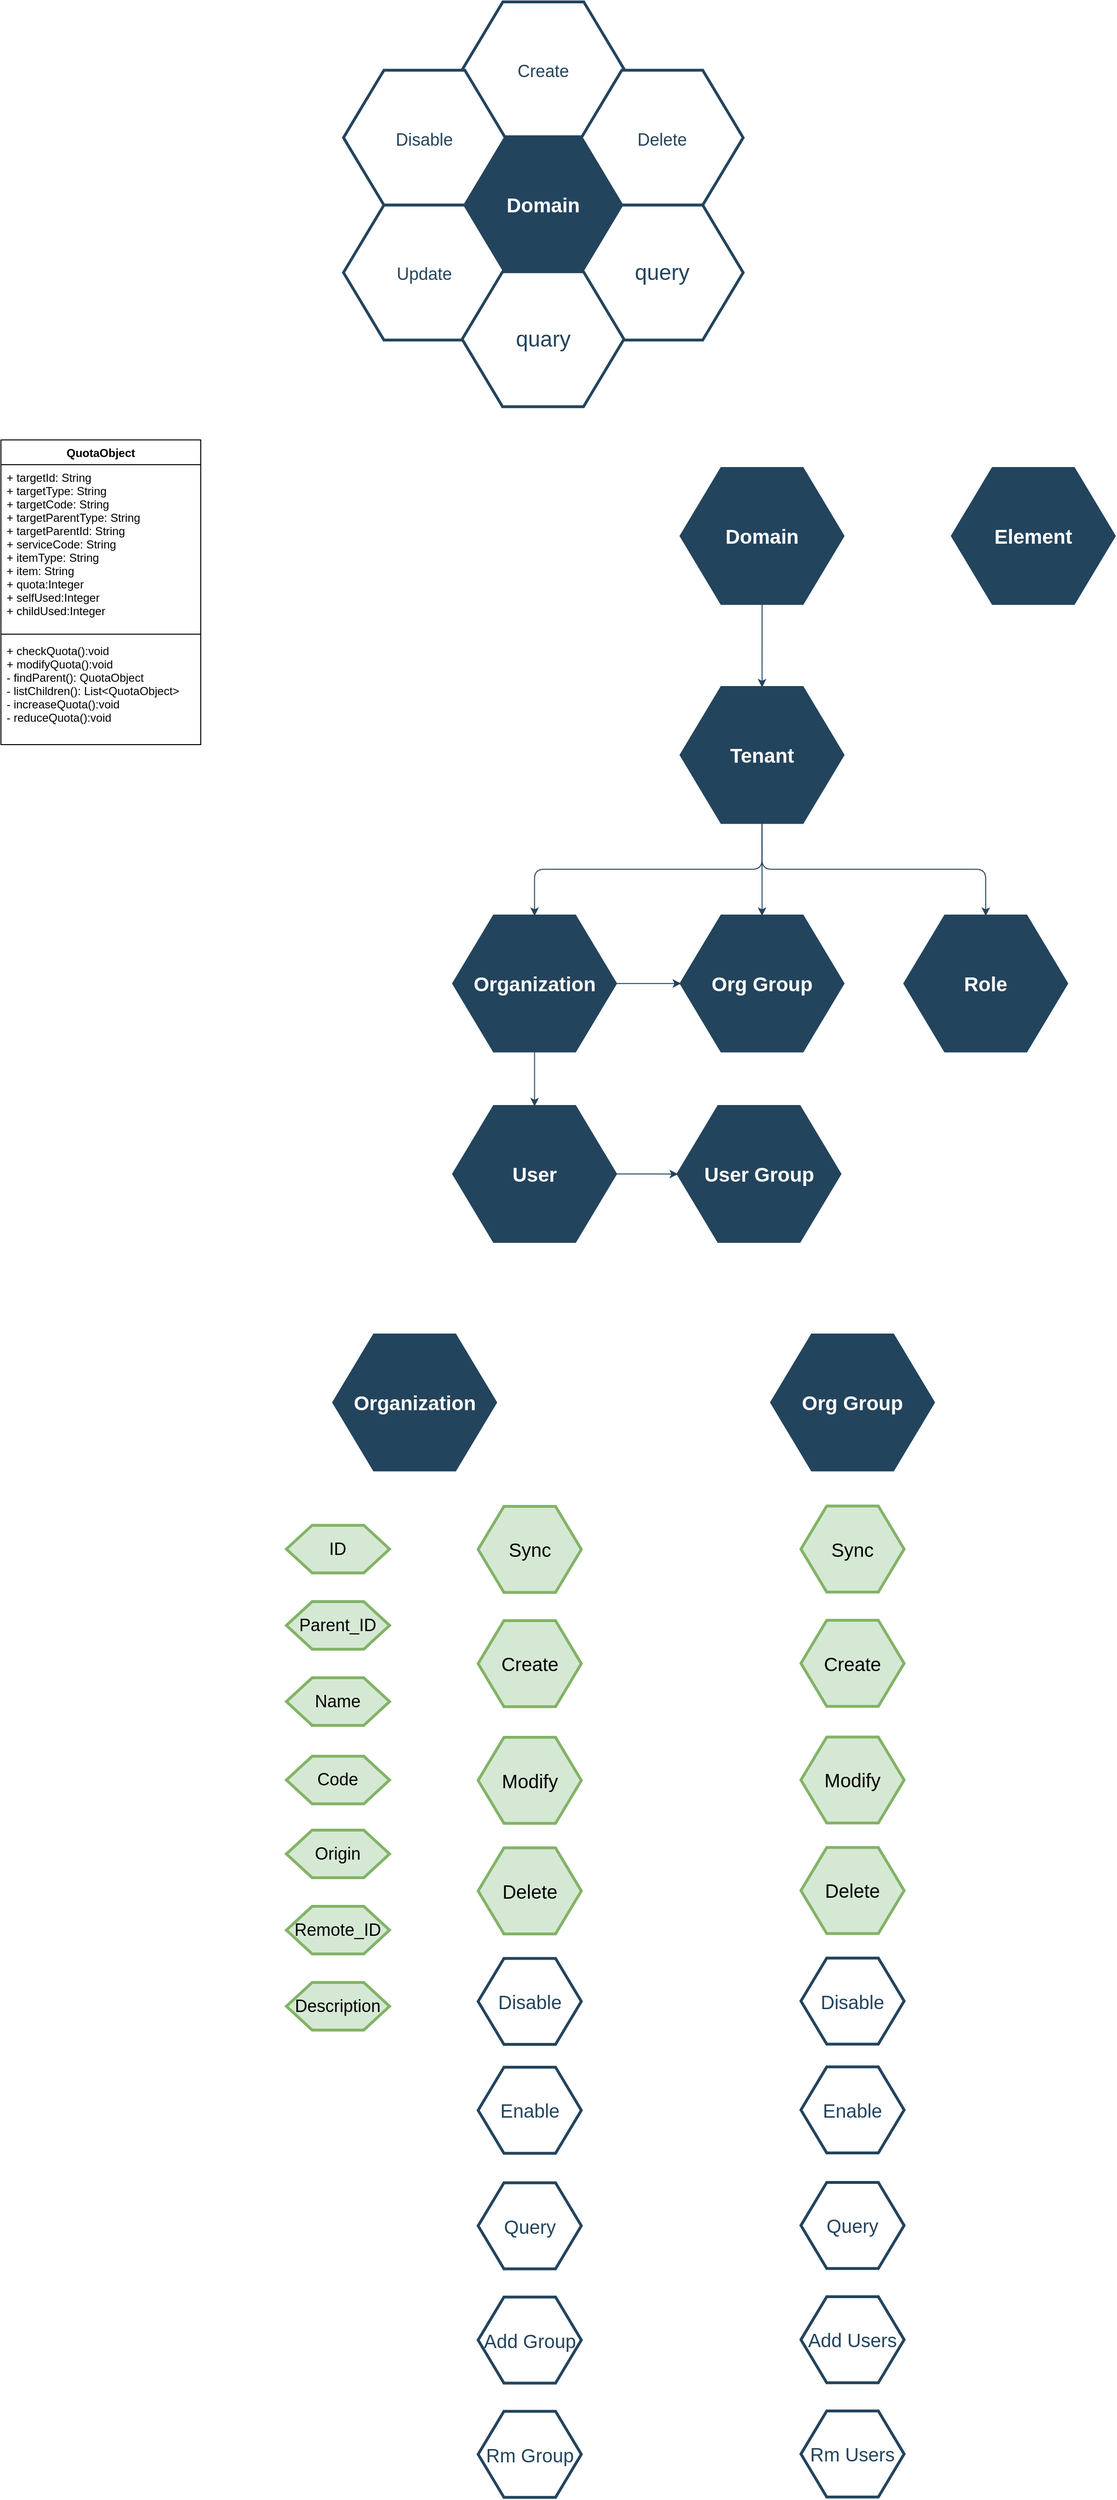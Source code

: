 <mxfile version="12.7.9" type="github">
  <diagram id="07fea595-8f29-1299-0266-81d95cde20df" name="Page-1">
    <mxGraphModel dx="3155" dy="1380" grid="1" gridSize="10" guides="1" tooltips="1" connect="1" arrows="1" fold="1" page="1" pageScale="1" pageWidth="900" pageHeight="1600" background="#ffffff" math="0" shadow="0">
      <root>
        <mxCell id="0" />
        <mxCell id="1" parent="0" />
        <mxCell id="646" value="&lt;font size=&quot;4&quot;&gt;Create&lt;/font&gt;" style="shape=hexagon;perimeter=hexagonPerimeter2;whiteSpace=wrap;html=1;shadow=0;labelBackgroundColor=none;strokeColor=#23445D;fillColor=#ffffff;gradientColor=none;fontFamily=Helvetica;fontSize=23;fontColor=#23445D;align=center;strokeWidth=3;" parent="1" vertex="1">
          <mxGeometry x="174.999" y="1020" width="170.082" height="141.705" as="geometry" />
        </mxCell>
        <mxCell id="648" value="&lt;font style=&quot;font-size: 20px;&quot;&gt;Sync&lt;/font&gt;" style="shape=hexagon;perimeter=hexagonPerimeter2;whiteSpace=wrap;html=1;shadow=0;labelBackgroundColor=none;strokeColor=#82b366;fillColor=#d5e8d4;fontFamily=Helvetica;fontSize=20;align=center;strokeWidth=3;" parent="1" vertex="1">
          <mxGeometry x="191.54" y="2600" width="108.46" height="90.36" as="geometry" />
        </mxCell>
        <mxCell id="lqgOaMfDo8AyOj83VxGX-658" value="&lt;font color=&quot;#ffffff&quot;&gt;&lt;span style=&quot;font-size: 21px&quot;&gt;&lt;b&gt;Tenant&lt;/b&gt;&lt;/span&gt;&lt;/font&gt;" style="shape=hexagon;perimeter=hexagonPerimeter2;whiteSpace=wrap;html=1;shadow=0;labelBackgroundColor=none;strokeColor=#23445D;fillColor=#23445D;gradientColor=none;fontFamily=Helvetica;fontSize=23;fontColor=#23445d;align=center;strokeWidth=3;" vertex="1" parent="1">
          <mxGeometry x="404.889" y="1739.998" width="170.082" height="141.705" as="geometry" />
        </mxCell>
        <mxCell id="lqgOaMfDo8AyOj83VxGX-660" value="&lt;font color=&quot;#ffffff&quot;&gt;&lt;span style=&quot;font-size: 21px&quot;&gt;&lt;b&gt;Organization&lt;/b&gt;&lt;/span&gt;&lt;/font&gt;" style="shape=hexagon;perimeter=hexagonPerimeter2;whiteSpace=wrap;html=1;shadow=0;labelBackgroundColor=none;strokeColor=#23445D;fillColor=#23445D;gradientColor=none;fontFamily=Helvetica;fontSize=23;fontColor=#23445d;align=center;strokeWidth=3;" vertex="1" parent="1">
          <mxGeometry x="165.789" y="1979.998" width="170.082" height="141.705" as="geometry" />
        </mxCell>
        <mxCell id="lqgOaMfDo8AyOj83VxGX-661" value="&lt;font color=&quot;#ffffff&quot;&gt;&lt;span style=&quot;font-size: 21px&quot;&gt;&lt;b&gt;User&lt;/b&gt;&lt;/span&gt;&lt;/font&gt;" style="shape=hexagon;perimeter=hexagonPerimeter2;whiteSpace=wrap;html=1;shadow=0;labelBackgroundColor=none;strokeColor=#23445D;fillColor=#23445D;gradientColor=none;fontFamily=Helvetica;fontSize=23;fontColor=#23445d;align=center;strokeWidth=3;" vertex="1" parent="1">
          <mxGeometry x="165.789" y="2179.998" width="170.082" height="141.705" as="geometry" />
        </mxCell>
        <mxCell id="lqgOaMfDo8AyOj83VxGX-662" value="&lt;font color=&quot;#ffffff&quot;&gt;&lt;span style=&quot;font-size: 21px&quot;&gt;&lt;b&gt;Role&lt;br&gt;&lt;/b&gt;&lt;/span&gt;&lt;/font&gt;" style="shape=hexagon;perimeter=hexagonPerimeter2;whiteSpace=wrap;html=1;shadow=0;labelBackgroundColor=none;strokeColor=#23445D;fillColor=#23445D;gradientColor=none;fontFamily=Helvetica;fontSize=23;fontColor=#23445d;align=center;strokeWidth=3;" vertex="1" parent="1">
          <mxGeometry x="639.999" y="1979.998" width="170.082" height="141.705" as="geometry" />
        </mxCell>
        <mxCell id="lqgOaMfDo8AyOj83VxGX-663" value="&lt;font color=&quot;#ffffff&quot;&gt;&lt;span style=&quot;font-size: 21px&quot;&gt;&lt;b&gt;Domain&lt;/b&gt;&lt;/span&gt;&lt;/font&gt;" style="shape=hexagon;perimeter=hexagonPerimeter2;whiteSpace=wrap;html=1;shadow=0;labelBackgroundColor=none;strokeColor=#23445D;fillColor=#23445D;gradientColor=none;fontFamily=Helvetica;fontSize=23;fontColor=#23445d;align=center;strokeWidth=3;" vertex="1" parent="1">
          <mxGeometry x="174.999" y="1161.708" width="170.082" height="141.705" as="geometry" />
        </mxCell>
        <mxCell id="lqgOaMfDo8AyOj83VxGX-664" value="&lt;font size=&quot;4&quot;&gt;Delete&lt;/font&gt;" style="shape=hexagon;perimeter=hexagonPerimeter2;whiteSpace=wrap;html=1;shadow=0;labelBackgroundColor=none;strokeColor=#23445D;fillColor=#ffffff;gradientColor=none;fontFamily=Helvetica;fontSize=23;fontColor=#23445D;align=center;strokeWidth=3;" vertex="1" parent="1">
          <mxGeometry x="299.999" y="1091.71" width="170.082" height="141.705" as="geometry" />
        </mxCell>
        <mxCell id="lqgOaMfDo8AyOj83VxGX-665" value="&lt;font size=&quot;4&quot;&gt;Disable&lt;br&gt;&lt;/font&gt;" style="shape=hexagon;perimeter=hexagonPerimeter2;whiteSpace=wrap;html=1;shadow=0;labelBackgroundColor=none;strokeColor=#23445D;fillColor=#ffffff;gradientColor=none;fontFamily=Helvetica;fontSize=23;fontColor=#23445D;align=center;strokeWidth=3;" vertex="1" parent="1">
          <mxGeometry x="49.999" y="1091.71" width="170.082" height="141.705" as="geometry" />
        </mxCell>
        <mxCell id="lqgOaMfDo8AyOj83VxGX-666" value="&lt;font size=&quot;4&quot;&gt;Update&lt;br&gt;&lt;/font&gt;" style="shape=hexagon;perimeter=hexagonPerimeter2;whiteSpace=wrap;html=1;shadow=0;labelBackgroundColor=none;strokeColor=#23445D;fillColor=#ffffff;gradientColor=none;fontFamily=Helvetica;fontSize=23;fontColor=#23445D;align=center;strokeWidth=3;" vertex="1" parent="1">
          <mxGeometry x="49.999" y="1233.41" width="170.082" height="141.705" as="geometry" />
        </mxCell>
        <mxCell id="lqgOaMfDo8AyOj83VxGX-667" value="query" style="shape=hexagon;perimeter=hexagonPerimeter2;whiteSpace=wrap;html=1;shadow=0;labelBackgroundColor=none;strokeColor=#23445D;fillColor=#ffffff;gradientColor=none;fontFamily=Helvetica;fontSize=23;fontColor=#23445D;align=center;strokeWidth=3;" vertex="1" parent="1">
          <mxGeometry x="299.999" y="1233.41" width="170.082" height="141.705" as="geometry" />
        </mxCell>
        <mxCell id="lqgOaMfDo8AyOj83VxGX-668" value="quary" style="shape=hexagon;perimeter=hexagonPerimeter2;whiteSpace=wrap;html=1;shadow=0;labelBackgroundColor=none;strokeColor=#23445D;fillColor=#ffffff;gradientColor=none;fontFamily=Helvetica;fontSize=23;fontColor=#23445D;align=center;strokeWidth=3;" vertex="1" parent="1">
          <mxGeometry x="174.709" y="1303.41" width="170.082" height="141.705" as="geometry" />
        </mxCell>
        <mxCell id="lqgOaMfDo8AyOj83VxGX-670" value="&lt;font color=&quot;#ffffff&quot;&gt;&lt;span style=&quot;font-size: 21px&quot;&gt;&lt;b&gt;Org Group&lt;/b&gt;&lt;/span&gt;&lt;/font&gt;" style="shape=hexagon;perimeter=hexagonPerimeter2;whiteSpace=wrap;html=1;shadow=0;labelBackgroundColor=none;strokeColor=#23445D;fillColor=#23445D;gradientColor=none;fontFamily=Helvetica;fontSize=23;fontColor=#23445d;align=center;strokeWidth=3;" vertex="1" parent="1">
          <mxGeometry x="404.889" y="1979.998" width="170.082" height="141.705" as="geometry" />
        </mxCell>
        <mxCell id="lqgOaMfDo8AyOj83VxGX-671" value="&lt;font color=&quot;#ffffff&quot;&gt;&lt;span style=&quot;font-size: 21px&quot;&gt;&lt;b&gt;User Group&lt;/b&gt;&lt;/span&gt;&lt;/font&gt;" style="shape=hexagon;perimeter=hexagonPerimeter2;whiteSpace=wrap;html=1;shadow=0;labelBackgroundColor=none;strokeColor=#23445D;fillColor=#23445D;gradientColor=none;fontFamily=Helvetica;fontSize=23;fontColor=#23445d;align=center;strokeWidth=3;" vertex="1" parent="1">
          <mxGeometry x="401.659" y="2179.998" width="170.082" height="141.705" as="geometry" />
        </mxCell>
        <mxCell id="lqgOaMfDo8AyOj83VxGX-673" style="edgeStyle=orthogonalEdgeStyle;rounded=1;orthogonalLoop=1;jettySize=auto;html=1;fontColor=#FFFFFF;strokeColor=#23445D;exitX=0.5;exitY=1;exitDx=0;exitDy=0;entryX=0.5;entryY=0;entryDx=0;entryDy=0;" edge="1" parent="1" source="lqgOaMfDo8AyOj83VxGX-660" target="lqgOaMfDo8AyOj83VxGX-661">
          <mxGeometry relative="1" as="geometry">
            <mxPoint x="380.58" y="2122.003" as="sourcePoint" />
            <mxPoint x="380.58" y="2190.298" as="targetPoint" />
          </mxGeometry>
        </mxCell>
        <mxCell id="lqgOaMfDo8AyOj83VxGX-674" style="edgeStyle=orthogonalEdgeStyle;rounded=1;orthogonalLoop=1;jettySize=auto;html=1;fontColor=#FFFFFF;strokeColor=#23445D;exitX=1;exitY=0.5;exitDx=0;exitDy=0;" edge="1" parent="1" source="lqgOaMfDo8AyOj83VxGX-660" target="lqgOaMfDo8AyOj83VxGX-670">
          <mxGeometry relative="1" as="geometry">
            <mxPoint x="260.83" y="2131.703" as="sourcePoint" />
            <mxPoint x="260.83" y="2189.998" as="targetPoint" />
          </mxGeometry>
        </mxCell>
        <mxCell id="lqgOaMfDo8AyOj83VxGX-675" style="edgeStyle=orthogonalEdgeStyle;rounded=1;orthogonalLoop=1;jettySize=auto;html=1;fontColor=#FFFFFF;strokeColor=#23445D;exitX=1;exitY=0.5;exitDx=0;exitDy=0;" edge="1" parent="1" source="lqgOaMfDo8AyOj83VxGX-661">
          <mxGeometry relative="1" as="geometry">
            <mxPoint x="334.66" y="2261" as="sourcePoint" />
            <mxPoint x="401.66" y="2251" as="targetPoint" />
          </mxGeometry>
        </mxCell>
        <mxCell id="lqgOaMfDo8AyOj83VxGX-681" style="edgeStyle=orthogonalEdgeStyle;rounded=1;orthogonalLoop=1;jettySize=auto;html=1;fontColor=#FFFFFF;strokeColor=#23445D;exitX=0.5;exitY=1;exitDx=0;exitDy=0;entryX=0.5;entryY=0;entryDx=0;entryDy=0;" edge="1" parent="1" source="lqgOaMfDo8AyOj83VxGX-658" target="lqgOaMfDo8AyOj83VxGX-660">
          <mxGeometry relative="1" as="geometry">
            <mxPoint x="470.001" y="1930.001" as="sourcePoint" />
            <mxPoint x="539.049" y="1930.05" as="targetPoint" />
          </mxGeometry>
        </mxCell>
        <mxCell id="lqgOaMfDo8AyOj83VxGX-682" style="edgeStyle=orthogonalEdgeStyle;rounded=1;orthogonalLoop=1;jettySize=auto;html=1;fontColor=#FFFFFF;strokeColor=#23445D;exitX=0.5;exitY=1;exitDx=0;exitDy=0;" edge="1" parent="1" source="lqgOaMfDo8AyOj83VxGX-658" target="lqgOaMfDo8AyOj83VxGX-670">
          <mxGeometry relative="1" as="geometry">
            <mxPoint x="495.04" y="1881.703" as="sourcePoint" />
            <mxPoint x="260.83" y="1989.998" as="targetPoint" />
          </mxGeometry>
        </mxCell>
        <mxCell id="lqgOaMfDo8AyOj83VxGX-683" style="edgeStyle=orthogonalEdgeStyle;rounded=1;orthogonalLoop=1;jettySize=auto;html=1;fontColor=#FFFFFF;strokeColor=#23445D;exitX=0.5;exitY=1;exitDx=0;exitDy=0;entryX=0.5;entryY=0;entryDx=0;entryDy=0;" edge="1" parent="1" source="lqgOaMfDo8AyOj83VxGX-658" target="lqgOaMfDo8AyOj83VxGX-662">
          <mxGeometry relative="1" as="geometry">
            <mxPoint x="499.93" y="1891.703" as="sourcePoint" />
            <mxPoint x="260.83" y="1989.998" as="targetPoint" />
          </mxGeometry>
        </mxCell>
        <mxCell id="lqgOaMfDo8AyOj83VxGX-685" value="&lt;font color=&quot;#ffffff&quot;&gt;&lt;span style=&quot;font-size: 21px&quot;&gt;&lt;b&gt;Element&lt;br&gt;&lt;/b&gt;&lt;/span&gt;&lt;/font&gt;" style="shape=hexagon;perimeter=hexagonPerimeter2;whiteSpace=wrap;html=1;shadow=0;labelBackgroundColor=none;strokeColor=#23445D;fillColor=#23445D;gradientColor=none;fontFamily=Helvetica;fontSize=23;fontColor=#23445d;align=center;strokeWidth=3;" vertex="1" parent="1">
          <mxGeometry x="689.999" y="1509.998" width="170.082" height="141.705" as="geometry" />
        </mxCell>
        <mxCell id="lqgOaMfDo8AyOj83VxGX-686" value="&lt;font color=&quot;#ffffff&quot;&gt;&lt;span style=&quot;font-size: 21px&quot;&gt;&lt;b&gt;Organization&lt;/b&gt;&lt;/span&gt;&lt;/font&gt;" style="shape=hexagon;perimeter=hexagonPerimeter2;whiteSpace=wrap;html=1;shadow=0;labelBackgroundColor=none;strokeColor=#23445D;fillColor=#23445D;gradientColor=none;fontFamily=Helvetica;fontSize=23;fontColor=#23445d;align=center;strokeWidth=3;" vertex="1" parent="1">
          <mxGeometry x="39.759" y="2419.998" width="170.082" height="141.705" as="geometry" />
        </mxCell>
        <mxCell id="lqgOaMfDo8AyOj83VxGX-687" value="&lt;font style=&quot;font-size: 20px&quot;&gt;Create&lt;/font&gt;" style="shape=hexagon;perimeter=hexagonPerimeter2;whiteSpace=wrap;html=1;shadow=0;labelBackgroundColor=none;strokeColor=#82b366;fillColor=#d5e8d4;fontFamily=Helvetica;fontSize=20;align=center;strokeWidth=3;" vertex="1" parent="1">
          <mxGeometry x="191.54" y="2720" width="108.46" height="90.36" as="geometry" />
        </mxCell>
        <mxCell id="lqgOaMfDo8AyOj83VxGX-688" value="Modify" style="shape=hexagon;perimeter=hexagonPerimeter2;whiteSpace=wrap;html=1;shadow=0;labelBackgroundColor=none;strokeColor=#82b366;fillColor=#d5e8d4;fontFamily=Helvetica;fontSize=20;align=center;strokeWidth=3;" vertex="1" parent="1">
          <mxGeometry x="191.54" y="2842.56" width="108.46" height="90.36" as="geometry" />
        </mxCell>
        <mxCell id="lqgOaMfDo8AyOj83VxGX-689" value="Disable" style="shape=hexagon;perimeter=hexagonPerimeter2;whiteSpace=wrap;html=1;shadow=0;labelBackgroundColor=none;strokeColor=#23445D;fillColor=#FFFFFF;gradientColor=none;fontFamily=Helvetica;fontSize=20;fontColor=#23445d;align=center;strokeWidth=3;" vertex="1" parent="1">
          <mxGeometry x="191.54" y="3074.7" width="108.46" height="90.36" as="geometry" />
        </mxCell>
        <mxCell id="lqgOaMfDo8AyOj83VxGX-690" value="Enable" style="shape=hexagon;perimeter=hexagonPerimeter2;whiteSpace=wrap;html=1;shadow=0;labelBackgroundColor=none;strokeColor=#23445D;fillColor=#FFFFFF;gradientColor=none;fontFamily=Helvetica;fontSize=20;fontColor=#23445d;align=center;strokeWidth=3;" vertex="1" parent="1">
          <mxGeometry x="191.54" y="3189.04" width="108.46" height="90.36" as="geometry" />
        </mxCell>
        <mxCell id="lqgOaMfDo8AyOj83VxGX-691" value="Delete" style="shape=hexagon;perimeter=hexagonPerimeter2;whiteSpace=wrap;html=1;shadow=0;labelBackgroundColor=none;strokeColor=#82b366;fillColor=#d5e8d4;fontFamily=Helvetica;fontSize=20;align=center;strokeWidth=3;" vertex="1" parent="1">
          <mxGeometry x="191.54" y="2958.67" width="108.46" height="90.36" as="geometry" />
        </mxCell>
        <mxCell id="lqgOaMfDo8AyOj83VxGX-692" value="Query" style="shape=hexagon;perimeter=hexagonPerimeter2;whiteSpace=wrap;html=1;shadow=0;labelBackgroundColor=none;strokeColor=#23445D;fillColor=#FFFFFF;gradientColor=none;fontFamily=Helvetica;fontSize=20;fontColor=#23445d;align=center;strokeWidth=3;" vertex="1" parent="1">
          <mxGeometry x="191.54" y="3310.36" width="108.46" height="90.36" as="geometry" />
        </mxCell>
        <mxCell id="lqgOaMfDo8AyOj83VxGX-693" value="Add Group" style="shape=hexagon;perimeter=hexagonPerimeter2;whiteSpace=wrap;html=1;shadow=0;labelBackgroundColor=none;strokeColor=#23445D;fillColor=#FFFFFF;gradientColor=none;fontFamily=Helvetica;fontSize=20;fontColor=#23445d;align=center;strokeWidth=3;" vertex="1" parent="1">
          <mxGeometry x="191.54" y="3430.36" width="108.46" height="90.36" as="geometry" />
        </mxCell>
        <mxCell id="lqgOaMfDo8AyOj83VxGX-694" value="Rm Group" style="shape=hexagon;perimeter=hexagonPerimeter2;whiteSpace=wrap;html=1;shadow=0;labelBackgroundColor=none;strokeColor=#23445D;fillColor=#FFFFFF;gradientColor=none;fontFamily=Helvetica;fontSize=20;fontColor=#23445d;align=center;strokeWidth=3;" vertex="1" parent="1">
          <mxGeometry x="191.54" y="3550.36" width="108.46" height="90.36" as="geometry" />
        </mxCell>
        <mxCell id="lqgOaMfDo8AyOj83VxGX-696" value="&lt;font color=&quot;#ffffff&quot;&gt;&lt;span style=&quot;font-size: 21px&quot;&gt;&lt;b&gt;Org Group&lt;/b&gt;&lt;/span&gt;&lt;/font&gt;" style="shape=hexagon;perimeter=hexagonPerimeter2;whiteSpace=wrap;html=1;shadow=0;labelBackgroundColor=none;strokeColor=#23445D;fillColor=#23445D;gradientColor=none;fontFamily=Helvetica;fontSize=23;fontColor=#23445d;align=center;strokeWidth=3;" vertex="1" parent="1">
          <mxGeometry x="499.999" y="2419.998" width="170.082" height="141.705" as="geometry" />
        </mxCell>
        <mxCell id="lqgOaMfDo8AyOj83VxGX-699" value="&lt;font style=&quot;font-size: 20px;&quot;&gt;Sync&lt;/font&gt;" style="shape=hexagon;perimeter=hexagonPerimeter2;whiteSpace=wrap;html=1;shadow=0;labelBackgroundColor=none;strokeColor=#82b366;fillColor=#d5e8d4;fontFamily=Helvetica;fontSize=20;align=center;strokeWidth=3;" vertex="1" parent="1">
          <mxGeometry x="530.81" y="2599.64" width="108.46" height="90.36" as="geometry" />
        </mxCell>
        <mxCell id="lqgOaMfDo8AyOj83VxGX-700" value="&lt;font style=&quot;font-size: 20px&quot;&gt;Create&lt;/font&gt;" style="shape=hexagon;perimeter=hexagonPerimeter2;whiteSpace=wrap;html=1;shadow=0;labelBackgroundColor=none;strokeColor=#82b366;fillColor=#d5e8d4;fontFamily=Helvetica;fontSize=20;align=center;strokeWidth=3;" vertex="1" parent="1">
          <mxGeometry x="530.81" y="2719.64" width="108.46" height="90.36" as="geometry" />
        </mxCell>
        <mxCell id="lqgOaMfDo8AyOj83VxGX-701" value="Modify" style="shape=hexagon;perimeter=hexagonPerimeter2;whiteSpace=wrap;html=1;shadow=0;labelBackgroundColor=none;strokeColor=#82b366;fillColor=#d5e8d4;fontFamily=Helvetica;fontSize=20;align=center;strokeWidth=3;" vertex="1" parent="1">
          <mxGeometry x="530.81" y="2842.2" width="108.46" height="90.36" as="geometry" />
        </mxCell>
        <mxCell id="lqgOaMfDo8AyOj83VxGX-702" value="Delete" style="shape=hexagon;perimeter=hexagonPerimeter2;whiteSpace=wrap;html=1;shadow=0;labelBackgroundColor=none;strokeColor=#82b366;fillColor=#d5e8d4;fontFamily=Helvetica;fontSize=20;align=center;strokeWidth=3;" vertex="1" parent="1">
          <mxGeometry x="530.81" y="2958.31" width="108.46" height="90.36" as="geometry" />
        </mxCell>
        <mxCell id="lqgOaMfDo8AyOj83VxGX-703" value="Disable" style="shape=hexagon;perimeter=hexagonPerimeter2;whiteSpace=wrap;html=1;shadow=0;labelBackgroundColor=none;strokeColor=#23445D;fillColor=#FFFFFF;gradientColor=none;fontFamily=Helvetica;fontSize=20;fontColor=#23445d;align=center;strokeWidth=3;" vertex="1" parent="1">
          <mxGeometry x="530.81" y="3074.34" width="108.46" height="90.36" as="geometry" />
        </mxCell>
        <mxCell id="lqgOaMfDo8AyOj83VxGX-704" value="Enable" style="shape=hexagon;perimeter=hexagonPerimeter2;whiteSpace=wrap;html=1;shadow=0;labelBackgroundColor=none;strokeColor=#23445D;fillColor=#FFFFFF;gradientColor=none;fontFamily=Helvetica;fontSize=20;fontColor=#23445d;align=center;strokeWidth=3;" vertex="1" parent="1">
          <mxGeometry x="530.81" y="3188.68" width="108.46" height="90.36" as="geometry" />
        </mxCell>
        <mxCell id="lqgOaMfDo8AyOj83VxGX-705" value="Query" style="shape=hexagon;perimeter=hexagonPerimeter2;whiteSpace=wrap;html=1;shadow=0;labelBackgroundColor=none;strokeColor=#23445D;fillColor=#FFFFFF;gradientColor=none;fontFamily=Helvetica;fontSize=20;fontColor=#23445d;align=center;strokeWidth=3;" vertex="1" parent="1">
          <mxGeometry x="530.81" y="3310" width="108.46" height="90.36" as="geometry" />
        </mxCell>
        <mxCell id="lqgOaMfDo8AyOj83VxGX-706" value="Add Users" style="shape=hexagon;perimeter=hexagonPerimeter2;whiteSpace=wrap;html=1;shadow=0;labelBackgroundColor=none;strokeColor=#23445D;fillColor=#FFFFFF;gradientColor=none;fontFamily=Helvetica;fontSize=20;fontColor=#23445d;align=center;strokeWidth=3;" vertex="1" parent="1">
          <mxGeometry x="530.81" y="3430" width="108.46" height="90.36" as="geometry" />
        </mxCell>
        <mxCell id="lqgOaMfDo8AyOj83VxGX-707" value="Rm Users" style="shape=hexagon;perimeter=hexagonPerimeter2;whiteSpace=wrap;html=1;shadow=0;labelBackgroundColor=none;strokeColor=#23445D;fillColor=#FFFFFF;gradientColor=none;fontFamily=Helvetica;fontSize=20;fontColor=#23445d;align=center;strokeWidth=3;" vertex="1" parent="1">
          <mxGeometry x="530.81" y="3550" width="108.46" height="90.36" as="geometry" />
        </mxCell>
        <mxCell id="lqgOaMfDo8AyOj83VxGX-713" style="edgeStyle=orthogonalEdgeStyle;rounded=1;orthogonalLoop=1;jettySize=auto;html=1;entryX=0.5;entryY=0;entryDx=0;entryDy=0;strokeColor=#23445D;fontSize=20;fontColor=#56E39D;" edge="1" parent="1" source="lqgOaMfDo8AyOj83VxGX-710" target="lqgOaMfDo8AyOj83VxGX-658">
          <mxGeometry relative="1" as="geometry">
            <mxPoint x="489.93" y="1731.703" as="targetPoint" />
          </mxGeometry>
        </mxCell>
        <mxCell id="lqgOaMfDo8AyOj83VxGX-710" value="&lt;font color=&quot;#ffffff&quot;&gt;&lt;span style=&quot;font-size: 21px&quot;&gt;&lt;b&gt;Domain&lt;/b&gt;&lt;/span&gt;&lt;/font&gt;" style="shape=hexagon;perimeter=hexagonPerimeter2;whiteSpace=wrap;html=1;shadow=0;labelBackgroundColor=none;strokeColor=#23445D;fillColor=#23445D;gradientColor=none;fontFamily=Helvetica;fontSize=23;fontColor=#23445d;align=center;strokeWidth=3;" vertex="1" parent="1">
          <mxGeometry x="404.889" y="1509.998" width="170.082" height="141.705" as="geometry" />
        </mxCell>
        <mxCell id="lqgOaMfDo8AyOj83VxGX-715" value="ID" style="shape=hexagon;perimeter=hexagonPerimeter2;whiteSpace=wrap;html=1;shadow=0;labelBackgroundColor=none;strokeColor=#82b366;fillColor=#d5e8d4;fontFamily=Helvetica;fontSize=18;align=center;strokeWidth=3;" vertex="1" parent="1">
          <mxGeometry x="-10" y="2619.82" width="108.46" height="50" as="geometry" />
        </mxCell>
        <mxCell id="lqgOaMfDo8AyOj83VxGX-716" value="Parent_ID" style="shape=hexagon;perimeter=hexagonPerimeter2;whiteSpace=wrap;html=1;shadow=0;labelBackgroundColor=none;strokeColor=#82b366;fillColor=#d5e8d4;fontFamily=Helvetica;fontSize=18;align=center;strokeWidth=3;" vertex="1" parent="1">
          <mxGeometry x="-10" y="2700" width="108.46" height="50" as="geometry" />
        </mxCell>
        <mxCell id="lqgOaMfDo8AyOj83VxGX-717" value="Name" style="shape=hexagon;perimeter=hexagonPerimeter2;whiteSpace=wrap;html=1;shadow=0;labelBackgroundColor=none;strokeColor=#82b366;fillColor=#d5e8d4;fontFamily=Helvetica;fontSize=18;align=center;strokeWidth=3;" vertex="1" parent="1">
          <mxGeometry x="-10" y="2780" width="108.46" height="50" as="geometry" />
        </mxCell>
        <mxCell id="lqgOaMfDo8AyOj83VxGX-718" value="Code" style="shape=hexagon;perimeter=hexagonPerimeter2;whiteSpace=wrap;html=1;shadow=0;labelBackgroundColor=none;strokeColor=#82b366;fillColor=#d5e8d4;fontFamily=Helvetica;fontSize=18;align=center;strokeWidth=3;" vertex="1" parent="1">
          <mxGeometry x="-10" y="2862.38" width="108.46" height="50" as="geometry" />
        </mxCell>
        <mxCell id="lqgOaMfDo8AyOj83VxGX-719" value="Origin" style="shape=hexagon;perimeter=hexagonPerimeter2;whiteSpace=wrap;html=1;shadow=0;labelBackgroundColor=none;strokeColor=#82b366;fillColor=#d5e8d4;fontFamily=Helvetica;fontSize=18;align=center;strokeWidth=3;" vertex="1" parent="1">
          <mxGeometry x="-10" y="2940.0" width="108.46" height="50" as="geometry" />
        </mxCell>
        <mxCell id="lqgOaMfDo8AyOj83VxGX-720" value="Remote_ID" style="shape=hexagon;perimeter=hexagonPerimeter2;whiteSpace=wrap;html=1;shadow=0;labelBackgroundColor=none;strokeColor=#82b366;fillColor=#d5e8d4;fontFamily=Helvetica;fontSize=18;align=center;strokeWidth=3;" vertex="1" parent="1">
          <mxGeometry x="-10" y="3020.0" width="108.46" height="50" as="geometry" />
        </mxCell>
        <mxCell id="lqgOaMfDo8AyOj83VxGX-721" value="Description" style="shape=hexagon;perimeter=hexagonPerimeter2;whiteSpace=wrap;html=1;shadow=0;labelBackgroundColor=none;strokeColor=#82b366;fillColor=#d5e8d4;fontFamily=Helvetica;fontSize=18;align=center;strokeWidth=3;" vertex="1" parent="1">
          <mxGeometry x="-10" y="3100.0" width="108.46" height="50" as="geometry" />
        </mxCell>
        <mxCell id="lqgOaMfDo8AyOj83VxGX-722" value="QuotaObject" style="swimlane;fontStyle=1;align=center;verticalAlign=top;childLayout=stackLayout;horizontal=1;startSize=26;horizontalStack=0;resizeParent=1;resizeParentMax=0;resizeLast=0;collapsible=1;marginBottom=0;" vertex="1" parent="1">
          <mxGeometry x="-310" y="1480" width="210" height="320" as="geometry">
            <mxRectangle x="40" y="40" width="90" height="26" as="alternateBounds" />
          </mxGeometry>
        </mxCell>
        <mxCell id="lqgOaMfDo8AyOj83VxGX-723" value="+ targetId: String&#xa;+ targetType: String&#xa;+ targetCode: String&#xa;+ targetParentType: String&#xa;+ targetParentId: String&#xa;+ serviceCode: String&#xa;+ itemType: String&#xa;+ item: String&#xa;+ quota:Integer&#xa;+ selfUsed:Integer&#xa;+ childUsed:Integer" style="text;strokeColor=none;fillColor=none;align=left;verticalAlign=top;spacingLeft=4;spacingRight=4;overflow=hidden;rotatable=0;points=[[0,0.5],[1,0.5]];portConstraint=eastwest;" vertex="1" parent="lqgOaMfDo8AyOj83VxGX-722">
          <mxGeometry y="26" width="210" height="174" as="geometry" />
        </mxCell>
        <mxCell id="lqgOaMfDo8AyOj83VxGX-724" value="" style="line;strokeWidth=1;fillColor=none;align=left;verticalAlign=middle;spacingTop=-1;spacingLeft=3;spacingRight=3;rotatable=0;labelPosition=right;points=[];portConstraint=eastwest;" vertex="1" parent="lqgOaMfDo8AyOj83VxGX-722">
          <mxGeometry y="200" width="210" height="8" as="geometry" />
        </mxCell>
        <mxCell id="lqgOaMfDo8AyOj83VxGX-725" value="+ checkQuota():void&#xa;+ modifyQuota():void&#xa;- findParent(): QuotaObject&#xa;- listChildren(): List&lt;QuotaObject&gt;&#xa;- increaseQuota():void&#xa;- reduceQuota():void" style="text;strokeColor=none;fillColor=none;align=left;verticalAlign=top;spacingLeft=4;spacingRight=4;overflow=hidden;rotatable=0;points=[[0,0.5],[1,0.5]];portConstraint=eastwest;" vertex="1" parent="lqgOaMfDo8AyOj83VxGX-722">
          <mxGeometry y="208" width="210" height="112" as="geometry" />
        </mxCell>
      </root>
    </mxGraphModel>
  </diagram>
</mxfile>
